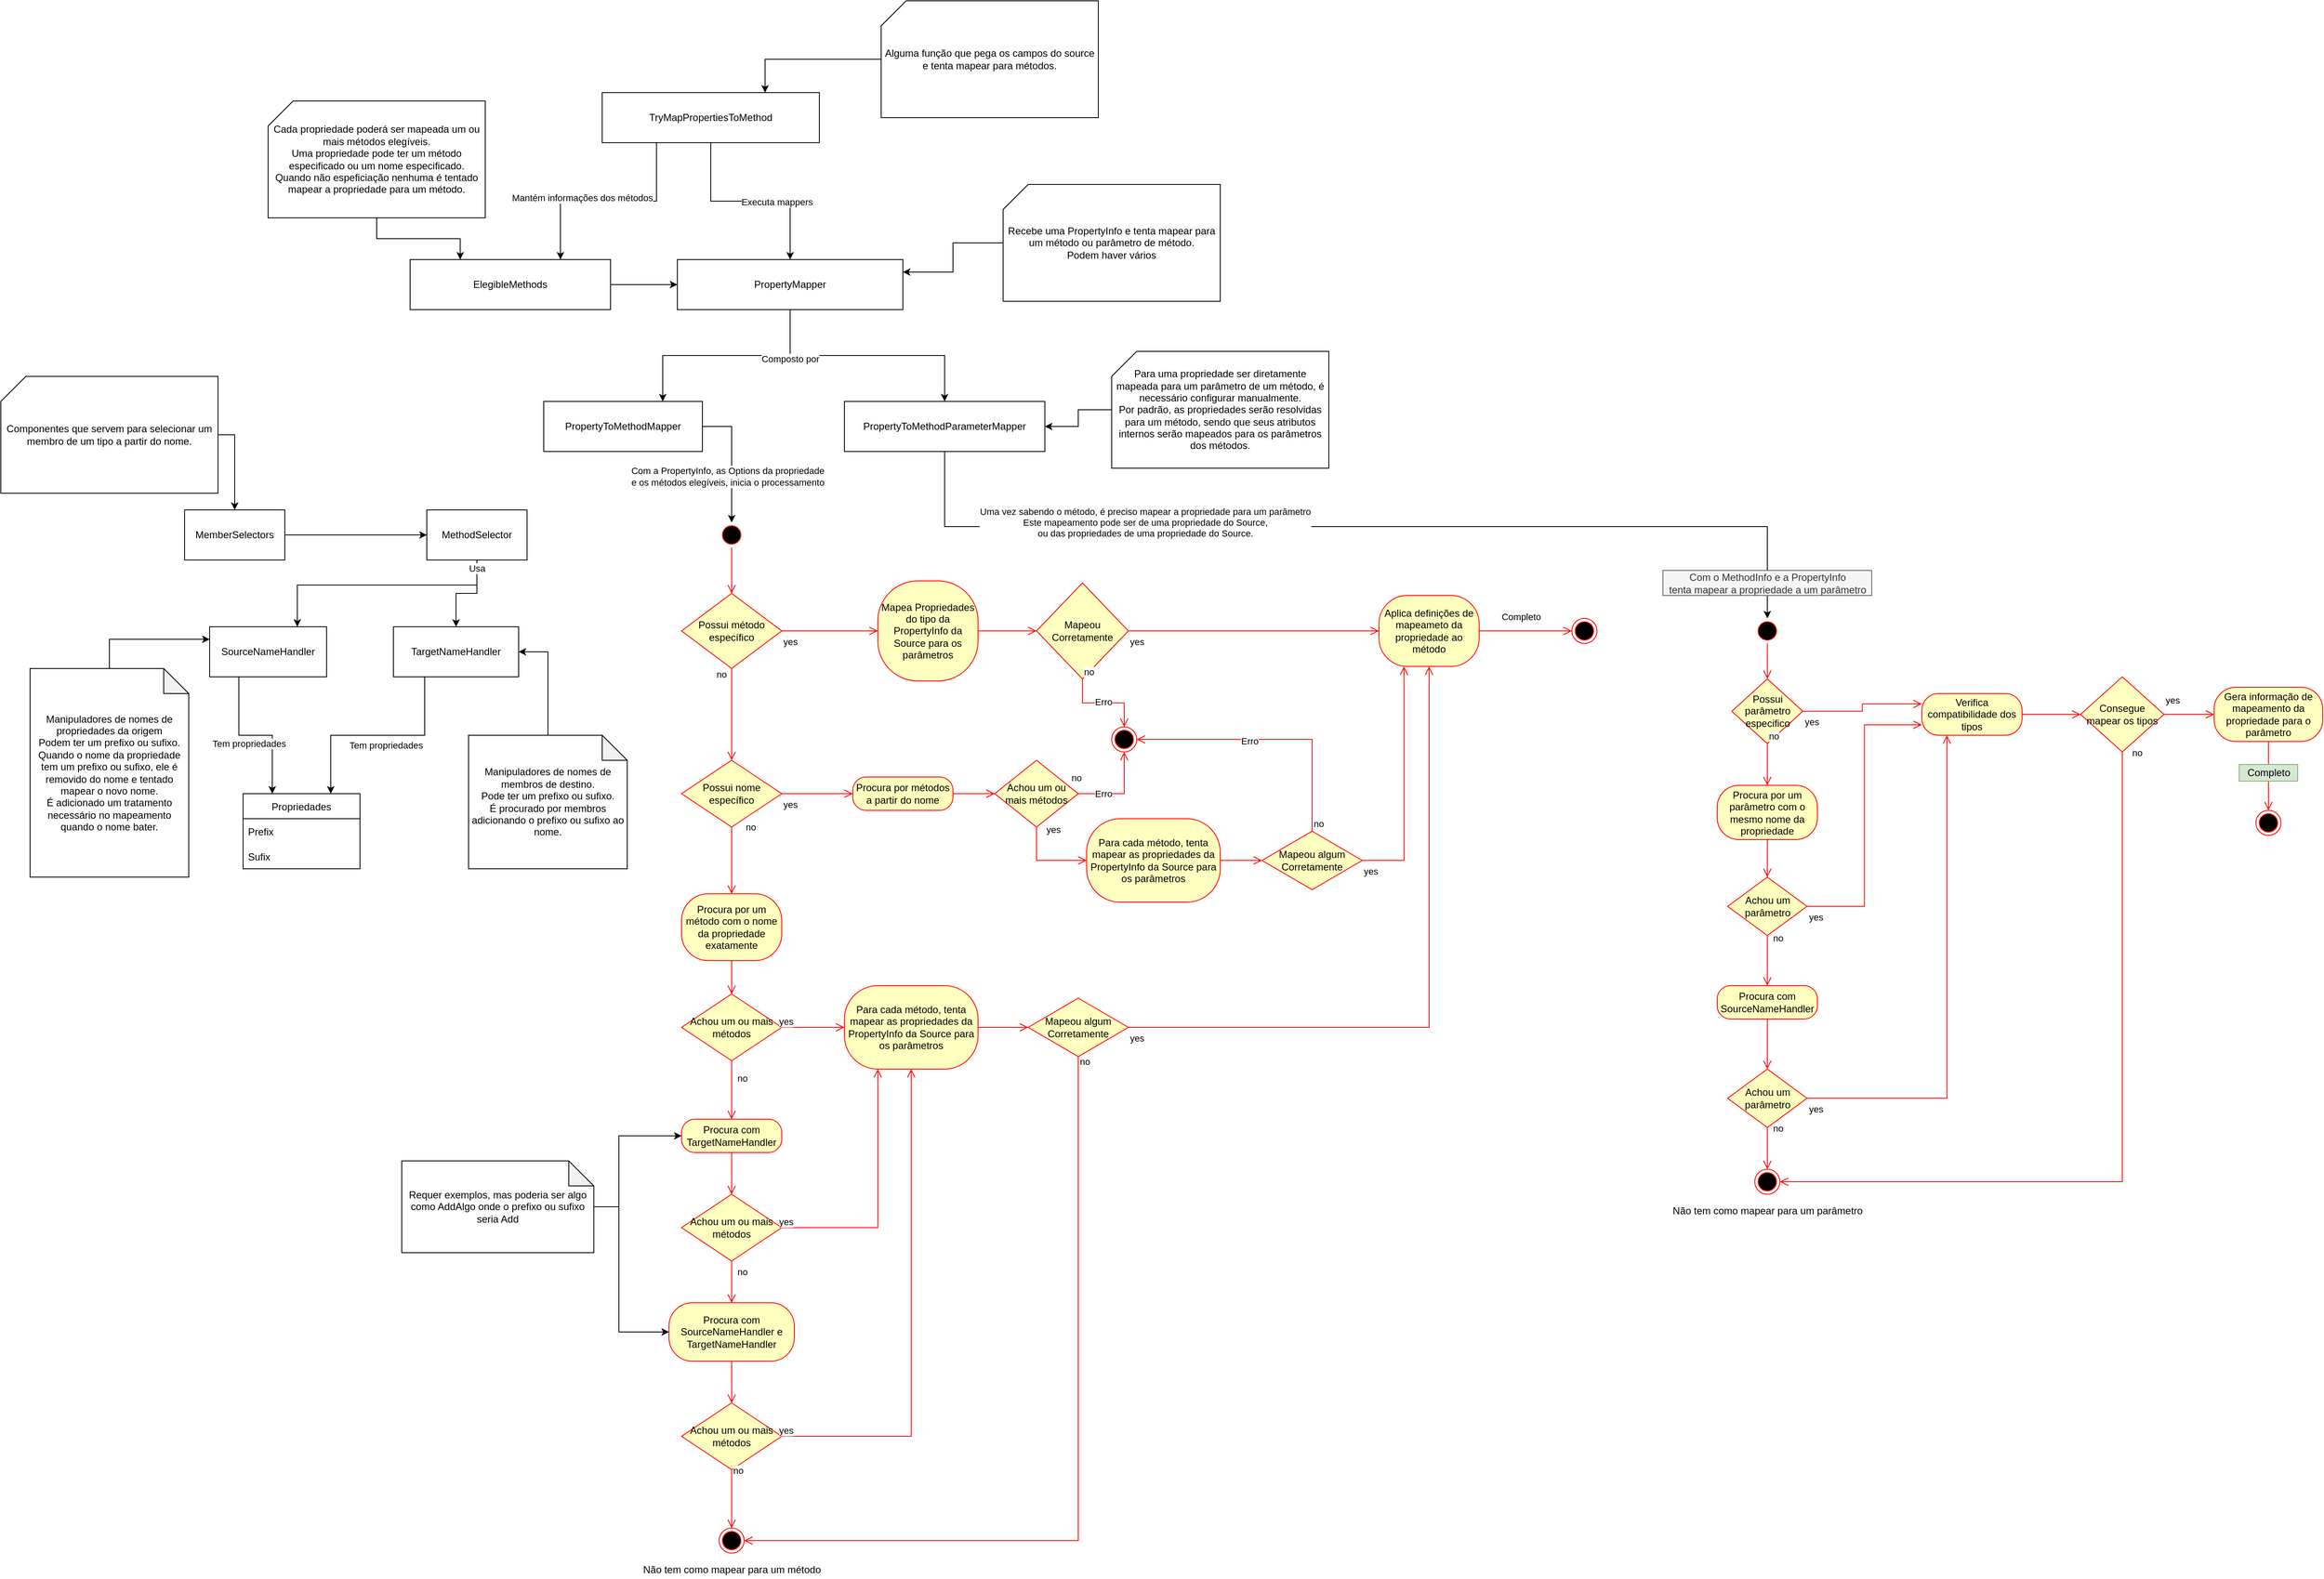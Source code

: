 <mxfile version="19.0.3" type="device"><diagram id="l6W9Isj6y4OddiybZoyM" name="Página-1"><mxGraphModel dx="2249" dy="857" grid="1" gridSize="10" guides="1" tooltips="1" connect="1" arrows="1" fold="1" page="1" pageScale="1" pageWidth="827" pageHeight="1169" math="0" shadow="0"><root><mxCell id="0"/><mxCell id="1" parent="0"/><mxCell id="6C7krkRHPk4Jt2mJJMvx-5" style="edgeStyle=orthogonalEdgeStyle;rounded=0;orthogonalLoop=1;jettySize=auto;html=1;entryX=0.5;entryY=0;entryDx=0;entryDy=0;" parent="1" source="6C7krkRHPk4Jt2mJJMvx-1" target="6C7krkRHPk4Jt2mJJMvx-2" edge="1"><mxGeometry relative="1" as="geometry"/></mxCell><mxCell id="6C7krkRHPk4Jt2mJJMvx-6" value="Executa mappers" style="edgeLabel;html=1;align=center;verticalAlign=middle;resizable=0;points=[];" parent="6C7krkRHPk4Jt2mJJMvx-5" vertex="1" connectable="0"><mxGeometry x="0.268" y="-1" relative="1" as="geometry"><mxPoint as="offset"/></mxGeometry></mxCell><mxCell id="6C7krkRHPk4Jt2mJJMvx-12" style="edgeStyle=orthogonalEdgeStyle;rounded=0;orthogonalLoop=1;jettySize=auto;html=1;entryX=0.75;entryY=0;entryDx=0;entryDy=0;exitX=0.25;exitY=1;exitDx=0;exitDy=0;" parent="1" source="6C7krkRHPk4Jt2mJJMvx-1" target="6C7krkRHPk4Jt2mJJMvx-10" edge="1"><mxGeometry relative="1" as="geometry"/></mxCell><mxCell id="6C7krkRHPk4Jt2mJJMvx-14" value="Mantém informações dos métodos" style="edgeLabel;html=1;align=center;verticalAlign=middle;resizable=0;points=[];" parent="6C7krkRHPk4Jt2mJJMvx-12" vertex="1" connectable="0"><mxGeometry x="0.247" y="-4" relative="1" as="geometry"><mxPoint as="offset"/></mxGeometry></mxCell><mxCell id="6C7krkRHPk4Jt2mJJMvx-1" value="TryMapPropertiesToMethod" style="rounded=0;whiteSpace=wrap;html=1;" parent="1" vertex="1"><mxGeometry x="80" y="140" width="260" height="60" as="geometry"/></mxCell><mxCell id="mXbZfUfUsXpSSA8Y3iVv-2" style="edgeStyle=orthogonalEdgeStyle;rounded=0;orthogonalLoop=1;jettySize=auto;html=1;entryX=0.75;entryY=0;entryDx=0;entryDy=0;" parent="1" source="6C7krkRHPk4Jt2mJJMvx-2" target="6C7krkRHPk4Jt2mJJMvx-16" edge="1"><mxGeometry relative="1" as="geometry"/></mxCell><mxCell id="mXbZfUfUsXpSSA8Y3iVv-3" style="edgeStyle=orthogonalEdgeStyle;rounded=0;orthogonalLoop=1;jettySize=auto;html=1;entryX=0.5;entryY=0;entryDx=0;entryDy=0;" parent="1" source="6C7krkRHPk4Jt2mJJMvx-2" target="mXbZfUfUsXpSSA8Y3iVv-1" edge="1"><mxGeometry relative="1" as="geometry"/></mxCell><mxCell id="mXbZfUfUsXpSSA8Y3iVv-4" value="Composto por" style="edgeLabel;html=1;align=center;verticalAlign=middle;resizable=0;points=[];" parent="mXbZfUfUsXpSSA8Y3iVv-3" vertex="1" connectable="0"><mxGeometry x="-0.444" y="-4" relative="1" as="geometry"><mxPoint x="-27" as="offset"/></mxGeometry></mxCell><mxCell id="6C7krkRHPk4Jt2mJJMvx-2" value="PropertyMapper" style="rounded=0;whiteSpace=wrap;html=1;" parent="1" vertex="1"><mxGeometry x="170" y="340" width="270" height="60" as="geometry"/></mxCell><mxCell id="6C7krkRHPk4Jt2mJJMvx-4" style="edgeStyle=orthogonalEdgeStyle;rounded=0;orthogonalLoop=1;jettySize=auto;html=1;entryX=0.75;entryY=0;entryDx=0;entryDy=0;" parent="1" source="6C7krkRHPk4Jt2mJJMvx-3" target="6C7krkRHPk4Jt2mJJMvx-1" edge="1"><mxGeometry relative="1" as="geometry"/></mxCell><mxCell id="6C7krkRHPk4Jt2mJJMvx-3" value="Alguma função que pega os campos do source e tenta mapear para métodos." style="shape=card;whiteSpace=wrap;html=1;" parent="1" vertex="1"><mxGeometry x="414" y="30" width="260" height="140" as="geometry"/></mxCell><mxCell id="6C7krkRHPk4Jt2mJJMvx-9" style="edgeStyle=orthogonalEdgeStyle;rounded=0;orthogonalLoop=1;jettySize=auto;html=1;entryX=1;entryY=0.25;entryDx=0;entryDy=0;" parent="1" source="6C7krkRHPk4Jt2mJJMvx-8" target="6C7krkRHPk4Jt2mJJMvx-2" edge="1"><mxGeometry relative="1" as="geometry"/></mxCell><mxCell id="6C7krkRHPk4Jt2mJJMvx-8" value="Recebe uma PropertyInfo e tenta mapear para um método ou parâmetro de método.&lt;br&gt;Podem haver vários" style="shape=card;whiteSpace=wrap;html=1;" parent="1" vertex="1"><mxGeometry x="560" y="250" width="260" height="140" as="geometry"/></mxCell><mxCell id="6C7krkRHPk4Jt2mJJMvx-11" style="edgeStyle=orthogonalEdgeStyle;rounded=0;orthogonalLoop=1;jettySize=auto;html=1;entryX=0;entryY=0.5;entryDx=0;entryDy=0;" parent="1" source="6C7krkRHPk4Jt2mJJMvx-10" target="6C7krkRHPk4Jt2mJJMvx-2" edge="1"><mxGeometry relative="1" as="geometry"/></mxCell><mxCell id="6C7krkRHPk4Jt2mJJMvx-10" value="ElegibleMethods" style="rounded=0;whiteSpace=wrap;html=1;" parent="1" vertex="1"><mxGeometry x="-150" y="340" width="240" height="60" as="geometry"/></mxCell><mxCell id="6C7krkRHPk4Jt2mJJMvx-15" style="edgeStyle=orthogonalEdgeStyle;rounded=0;orthogonalLoop=1;jettySize=auto;html=1;entryX=0.25;entryY=0;entryDx=0;entryDy=0;" parent="1" source="6C7krkRHPk4Jt2mJJMvx-13" target="6C7krkRHPk4Jt2mJJMvx-10" edge="1"><mxGeometry relative="1" as="geometry"/></mxCell><mxCell id="6C7krkRHPk4Jt2mJJMvx-13" value="Cada propriedade poderá ser mapeada um ou mais métodos elegíveis.&lt;br&gt;Uma propriedade pode ter um método especificado ou um nome especificado.&lt;br&gt;Quando não espeficiação nenhuma é tentado mapear a propriedade para um método." style="shape=card;whiteSpace=wrap;html=1;" parent="1" vertex="1"><mxGeometry x="-320" y="150" width="260" height="140" as="geometry"/></mxCell><mxCell id="mXbZfUfUsXpSSA8Y3iVv-34" style="edgeStyle=orthogonalEdgeStyle;rounded=0;orthogonalLoop=1;jettySize=auto;html=1;entryX=0.5;entryY=0;entryDx=0;entryDy=0;" parent="1" source="6C7krkRHPk4Jt2mJJMvx-16" target="mXbZfUfUsXpSSA8Y3iVv-32" edge="1"><mxGeometry relative="1" as="geometry"/></mxCell><mxCell id="mXbZfUfUsXpSSA8Y3iVv-37" value="Com a PropertyInfo, as Options da propriedade&lt;br&gt;e os métodos elegíveis, inicia o processamento" style="edgeLabel;html=1;align=center;verticalAlign=middle;resizable=0;points=[];" parent="mXbZfUfUsXpSSA8Y3iVv-34" vertex="1" connectable="0"><mxGeometry x="0.053" y="2" relative="1" as="geometry"><mxPoint x="-7" y="16" as="offset"/></mxGeometry></mxCell><mxCell id="6C7krkRHPk4Jt2mJJMvx-16" value="PropertyToMethodMapper" style="rounded=0;whiteSpace=wrap;html=1;" parent="1" vertex="1"><mxGeometry x="10" y="510" width="190" height="60" as="geometry"/></mxCell><mxCell id="mXbZfUfUsXpSSA8Y3iVv-105" style="edgeStyle=orthogonalEdgeStyle;rounded=0;orthogonalLoop=1;jettySize=auto;html=1;entryX=0.5;entryY=0;entryDx=0;entryDy=0;" parent="1" source="mXbZfUfUsXpSSA8Y3iVv-1" target="mXbZfUfUsXpSSA8Y3iVv-103" edge="1"><mxGeometry relative="1" as="geometry"><Array as="points"><mxPoint x="490" y="660"/><mxPoint x="1475" y="660"/></Array></mxGeometry></mxCell><mxCell id="mXbZfUfUsXpSSA8Y3iVv-106" value="Uma vez sabendo o método, é preciso mapear a propriedade para um parâmetro&lt;br&gt;Este mapeamento pode ser de uma propriedade do Source,&lt;br&gt;ou das propriedades de uma propriedade do Source." style="edgeLabel;html=1;align=center;verticalAlign=middle;resizable=0;points=[];" parent="mXbZfUfUsXpSSA8Y3iVv-105" vertex="1" connectable="0"><mxGeometry x="-0.661" y="4" relative="1" as="geometry"><mxPoint x="129" y="-1" as="offset"/></mxGeometry></mxCell><mxCell id="mXbZfUfUsXpSSA8Y3iVv-1" value="PropertyToMethodParameterMapper" style="rounded=0;whiteSpace=wrap;html=1;" parent="1" vertex="1"><mxGeometry x="370" y="510" width="240" height="60" as="geometry"/></mxCell><mxCell id="mXbZfUfUsXpSSA8Y3iVv-6" style="edgeStyle=orthogonalEdgeStyle;rounded=0;orthogonalLoop=1;jettySize=auto;html=1;entryX=1;entryY=0.5;entryDx=0;entryDy=0;" parent="1" source="mXbZfUfUsXpSSA8Y3iVv-5" target="mXbZfUfUsXpSSA8Y3iVv-1" edge="1"><mxGeometry relative="1" as="geometry"/></mxCell><mxCell id="mXbZfUfUsXpSSA8Y3iVv-5" value="Para uma propriedade ser diretamente mapeada para um parâmetro de um método, é necessário configurar manualmente.&lt;br&gt;Por padrão, as propriedades serão resolvidas para um método, sendo que seus atributos internos serão mapeados para os parâmetros dos métodos." style="shape=card;whiteSpace=wrap;html=1;" parent="1" vertex="1"><mxGeometry x="690" y="450" width="260" height="140" as="geometry"/></mxCell><mxCell id="mXbZfUfUsXpSSA8Y3iVv-12" style="edgeStyle=orthogonalEdgeStyle;rounded=0;orthogonalLoop=1;jettySize=auto;html=1;entryX=0;entryY=0.5;entryDx=0;entryDy=0;" parent="1" source="mXbZfUfUsXpSSA8Y3iVv-8" target="mXbZfUfUsXpSSA8Y3iVv-11" edge="1"><mxGeometry relative="1" as="geometry"/></mxCell><mxCell id="mXbZfUfUsXpSSA8Y3iVv-18" style="edgeStyle=orthogonalEdgeStyle;rounded=0;orthogonalLoop=1;jettySize=auto;html=1;entryX=0.25;entryY=0;entryDx=0;entryDy=0;exitX=0.25;exitY=1;exitDx=0;exitDy=0;" parent="1" source="mXbZfUfUsXpSSA8Y3iVv-22" target="mXbZfUfUsXpSSA8Y3iVv-13" edge="1"><mxGeometry relative="1" as="geometry"/></mxCell><mxCell id="mXbZfUfUsXpSSA8Y3iVv-19" value="Tem propriedades" style="edgeLabel;html=1;align=center;verticalAlign=middle;resizable=0;points=[];" parent="mXbZfUfUsXpSSA8Y3iVv-18" vertex="1" connectable="0"><mxGeometry x="-0.187" y="1" relative="1" as="geometry"><mxPoint x="9" y="11" as="offset"/></mxGeometry></mxCell><mxCell id="mXbZfUfUsXpSSA8Y3iVv-8" value="MemberSelectors" style="rounded=0;whiteSpace=wrap;html=1;" parent="1" vertex="1"><mxGeometry x="-420" y="640" width="120" height="60" as="geometry"/></mxCell><mxCell id="mXbZfUfUsXpSSA8Y3iVv-10" style="edgeStyle=orthogonalEdgeStyle;rounded=0;orthogonalLoop=1;jettySize=auto;html=1;entryX=0.5;entryY=0;entryDx=0;entryDy=0;exitX=1;exitY=0.5;exitDx=0;exitDy=0;exitPerimeter=0;" parent="1" source="mXbZfUfUsXpSSA8Y3iVv-9" target="mXbZfUfUsXpSSA8Y3iVv-8" edge="1"><mxGeometry relative="1" as="geometry"/></mxCell><mxCell id="mXbZfUfUsXpSSA8Y3iVv-9" value="Componentes que servem para selecionar um membro de um tipo a partir do nome." style="shape=card;whiteSpace=wrap;html=1;" parent="1" vertex="1"><mxGeometry x="-640" y="480" width="260" height="140" as="geometry"/></mxCell><mxCell id="mXbZfUfUsXpSSA8Y3iVv-30" style="edgeStyle=orthogonalEdgeStyle;rounded=0;orthogonalLoop=1;jettySize=auto;html=1;entryX=0.75;entryY=0;entryDx=0;entryDy=0;" parent="1" source="mXbZfUfUsXpSSA8Y3iVv-11" target="mXbZfUfUsXpSSA8Y3iVv-22" edge="1"><mxGeometry relative="1" as="geometry"><Array as="points"><mxPoint x="-70" y="730"/><mxPoint x="-285" y="730"/></Array></mxGeometry></mxCell><mxCell id="mXbZfUfUsXpSSA8Y3iVv-31" value="Usa" style="edgeStyle=orthogonalEdgeStyle;rounded=0;orthogonalLoop=1;jettySize=auto;html=1;entryX=0.5;entryY=0;entryDx=0;entryDy=0;exitX=0.5;exitY=1;exitDx=0;exitDy=0;" parent="1" source="mXbZfUfUsXpSSA8Y3iVv-11" target="mXbZfUfUsXpSSA8Y3iVv-23" edge="1"><mxGeometry x="-0.809" relative="1" as="geometry"><mxPoint x="-70" y="710" as="sourcePoint"/><mxPoint as="offset"/></mxGeometry></mxCell><mxCell id="mXbZfUfUsXpSSA8Y3iVv-11" value="MethodSelector" style="rounded=0;whiteSpace=wrap;html=1;" parent="1" vertex="1"><mxGeometry x="-130" y="640" width="120" height="60" as="geometry"/></mxCell><mxCell id="mXbZfUfUsXpSSA8Y3iVv-13" value="Propriedades" style="swimlane;fontStyle=0;childLayout=stackLayout;horizontal=1;startSize=30;horizontalStack=0;resizeParent=1;resizeParentMax=0;resizeLast=0;collapsible=1;marginBottom=0;" parent="1" vertex="1"><mxGeometry x="-350" y="980" width="140" height="90" as="geometry"/></mxCell><mxCell id="mXbZfUfUsXpSSA8Y3iVv-14" value="Prefix" style="text;strokeColor=none;fillColor=none;align=left;verticalAlign=middle;spacingLeft=4;spacingRight=4;overflow=hidden;points=[[0,0.5],[1,0.5]];portConstraint=eastwest;rotatable=0;" parent="mXbZfUfUsXpSSA8Y3iVv-13" vertex="1"><mxGeometry y="30" width="140" height="30" as="geometry"/></mxCell><mxCell id="mXbZfUfUsXpSSA8Y3iVv-15" value="Sufix" style="text;strokeColor=none;fillColor=none;align=left;verticalAlign=middle;spacingLeft=4;spacingRight=4;overflow=hidden;points=[[0,0.5],[1,0.5]];portConstraint=eastwest;rotatable=0;" parent="mXbZfUfUsXpSSA8Y3iVv-13" vertex="1"><mxGeometry y="60" width="140" height="30" as="geometry"/></mxCell><mxCell id="mXbZfUfUsXpSSA8Y3iVv-22" value="SourceNameHandler" style="rounded=0;whiteSpace=wrap;html=1;" parent="1" vertex="1"><mxGeometry x="-390" y="780" width="140" height="60" as="geometry"/></mxCell><mxCell id="mXbZfUfUsXpSSA8Y3iVv-23" value="TargetNameHandler" style="rounded=0;whiteSpace=wrap;html=1;" parent="1" vertex="1"><mxGeometry x="-170" y="780" width="150" height="60" as="geometry"/></mxCell><mxCell id="mXbZfUfUsXpSSA8Y3iVv-24" style="edgeStyle=orthogonalEdgeStyle;rounded=0;orthogonalLoop=1;jettySize=auto;html=1;entryX=0.75;entryY=0;entryDx=0;entryDy=0;exitX=0.25;exitY=1;exitDx=0;exitDy=0;" parent="1" source="mXbZfUfUsXpSSA8Y3iVv-23" target="mXbZfUfUsXpSSA8Y3iVv-13" edge="1"><mxGeometry relative="1" as="geometry"><mxPoint x="-345" y="850" as="sourcePoint"/><mxPoint x="-270" y="990" as="targetPoint"/></mxGeometry></mxCell><mxCell id="mXbZfUfUsXpSSA8Y3iVv-25" value="Tem propriedades" style="edgeLabel;html=1;align=center;verticalAlign=middle;resizable=0;points=[];" parent="mXbZfUfUsXpSSA8Y3iVv-24" vertex="1" connectable="0"><mxGeometry x="-0.187" y="1" relative="1" as="geometry"><mxPoint x="-14" y="11" as="offset"/></mxGeometry></mxCell><mxCell id="mXbZfUfUsXpSSA8Y3iVv-27" style="edgeStyle=orthogonalEdgeStyle;rounded=0;orthogonalLoop=1;jettySize=auto;html=1;entryX=0;entryY=0.25;entryDx=0;entryDy=0;exitX=0.5;exitY=0;exitDx=0;exitDy=0;exitPerimeter=0;" parent="1" source="mXbZfUfUsXpSSA8Y3iVv-26" target="mXbZfUfUsXpSSA8Y3iVv-22" edge="1"><mxGeometry relative="1" as="geometry"/></mxCell><mxCell id="mXbZfUfUsXpSSA8Y3iVv-26" value="Manipuladores de nomes de propriedades da origem&lt;br&gt;Podem ter um prefixo ou sufixo.&lt;br&gt;Quando o nome da propriedade tem um prefixo ou sufixo, ele é removido do nome e tentado mapear o novo nome.&lt;br&gt;É adicionado um tratamento necessário no mapeamento quando o nome bater." style="shape=note;whiteSpace=wrap;html=1;backgroundOutline=1;darkOpacity=0.05;" parent="1" vertex="1"><mxGeometry x="-605" y="830" width="190" height="250" as="geometry"/></mxCell><mxCell id="mXbZfUfUsXpSSA8Y3iVv-29" style="edgeStyle=orthogonalEdgeStyle;rounded=0;orthogonalLoop=1;jettySize=auto;html=1;entryX=1;entryY=0.5;entryDx=0;entryDy=0;" parent="1" source="mXbZfUfUsXpSSA8Y3iVv-28" target="mXbZfUfUsXpSSA8Y3iVv-23" edge="1"><mxGeometry relative="1" as="geometry"/></mxCell><mxCell id="mXbZfUfUsXpSSA8Y3iVv-28" value="Manipuladores de nomes de membros de destino.&lt;br&gt;Pode ter um prefixo ou sufixo.&lt;br&gt;É procurado por membros adicionando o prefixo ou sufixo ao nome." style="shape=note;whiteSpace=wrap;html=1;backgroundOutline=1;darkOpacity=0.05;" parent="1" vertex="1"><mxGeometry x="-80" y="910" width="190" height="160" as="geometry"/></mxCell><mxCell id="mXbZfUfUsXpSSA8Y3iVv-32" value="" style="ellipse;html=1;shape=startState;fillColor=#000000;strokeColor=#ff0000;" parent="1" vertex="1"><mxGeometry x="220" y="655" width="30" height="30" as="geometry"/></mxCell><mxCell id="mXbZfUfUsXpSSA8Y3iVv-33" value="" style="edgeStyle=orthogonalEdgeStyle;html=1;verticalAlign=bottom;endArrow=open;endSize=8;strokeColor=#ff0000;rounded=0;entryX=0.5;entryY=0;entryDx=0;entryDy=0;" parent="1" source="mXbZfUfUsXpSSA8Y3iVv-32" target="mXbZfUfUsXpSSA8Y3iVv-38" edge="1"><mxGeometry relative="1" as="geometry"><mxPoint x="255" y="730" as="targetPoint"/></mxGeometry></mxCell><mxCell id="mXbZfUfUsXpSSA8Y3iVv-35" value="Procura por um método com o nome da propriedade exatamente" style="rounded=1;whiteSpace=wrap;html=1;arcSize=40;fontColor=#000000;fillColor=#ffffc0;strokeColor=#ff0000;" parent="1" vertex="1"><mxGeometry x="175" y="1100" width="120" height="80" as="geometry"/></mxCell><mxCell id="mXbZfUfUsXpSSA8Y3iVv-38" value="Possui método específico" style="rhombus;whiteSpace=wrap;html=1;fillColor=#ffffc0;strokeColor=#ff0000;" parent="1" vertex="1"><mxGeometry x="175" y="740" width="120" height="90" as="geometry"/></mxCell><mxCell id="mXbZfUfUsXpSSA8Y3iVv-39" value="no" style="edgeStyle=orthogonalEdgeStyle;html=1;align=left;verticalAlign=bottom;endArrow=open;endSize=8;strokeColor=#ff0000;rounded=0;entryX=0.5;entryY=0;entryDx=0;entryDy=0;" parent="1" source="mXbZfUfUsXpSSA8Y3iVv-38" target="mXbZfUfUsXpSSA8Y3iVv-41" edge="1"><mxGeometry x="-0.714" y="-20" relative="1" as="geometry"><mxPoint x="280" y="910" as="targetPoint"/><mxPoint as="offset"/></mxGeometry></mxCell><mxCell id="mXbZfUfUsXpSSA8Y3iVv-40" value="yes" style="edgeStyle=orthogonalEdgeStyle;html=1;align=left;verticalAlign=top;endArrow=open;endSize=8;strokeColor=#ff0000;rounded=0;" parent="1" source="mXbZfUfUsXpSSA8Y3iVv-38" target="mXbZfUfUsXpSSA8Y3iVv-54" edge="1"><mxGeometry x="-1" relative="1" as="geometry"><mxPoint x="560" y="800" as="targetPoint"/></mxGeometry></mxCell><mxCell id="mXbZfUfUsXpSSA8Y3iVv-41" value="Possui nome específico" style="rhombus;whiteSpace=wrap;html=1;fillColor=#ffffc0;strokeColor=#ff0000;" parent="1" vertex="1"><mxGeometry x="175" y="940" width="120" height="80" as="geometry"/></mxCell><mxCell id="mXbZfUfUsXpSSA8Y3iVv-42" value="no" style="edgeStyle=orthogonalEdgeStyle;html=1;align=left;verticalAlign=bottom;endArrow=open;endSize=8;strokeColor=#ff0000;rounded=0;entryX=0.5;entryY=0;entryDx=0;entryDy=0;" parent="1" source="mXbZfUfUsXpSSA8Y3iVv-41" target="mXbZfUfUsXpSSA8Y3iVv-35" edge="1"><mxGeometry x="-0.778" y="15" relative="1" as="geometry"><mxPoint x="230" y="1080" as="targetPoint"/><mxPoint as="offset"/></mxGeometry></mxCell><mxCell id="mXbZfUfUsXpSSA8Y3iVv-43" value="yes" style="edgeStyle=orthogonalEdgeStyle;html=1;align=left;verticalAlign=top;endArrow=open;endSize=8;strokeColor=#ff0000;rounded=0;entryX=0;entryY=0.5;entryDx=0;entryDy=0;" parent="1" source="mXbZfUfUsXpSSA8Y3iVv-41" target="mXbZfUfUsXpSSA8Y3iVv-70" edge="1"><mxGeometry x="-1" relative="1" as="geometry"><mxPoint x="370" y="980" as="targetPoint"/></mxGeometry></mxCell><mxCell id="mXbZfUfUsXpSSA8Y3iVv-44" value="Achou um ou mais métodos" style="rhombus;whiteSpace=wrap;html=1;fillColor=#ffffc0;strokeColor=#ff0000;" parent="1" vertex="1"><mxGeometry x="175" y="1220" width="120" height="80" as="geometry"/></mxCell><mxCell id="mXbZfUfUsXpSSA8Y3iVv-45" value="no" style="edgeStyle=orthogonalEdgeStyle;html=1;align=left;verticalAlign=bottom;endArrow=open;endSize=8;strokeColor=#ff0000;rounded=0;entryX=0.5;entryY=0;entryDx=0;entryDy=0;" parent="1" source="mXbZfUfUsXpSSA8Y3iVv-44" target="mXbZfUfUsXpSSA8Y3iVv-48" edge="1"><mxGeometry x="-0.143" y="5" relative="1" as="geometry"><mxPoint x="235" y="1360" as="targetPoint"/><mxPoint as="offset"/></mxGeometry></mxCell><mxCell id="mXbZfUfUsXpSSA8Y3iVv-46" value="yes" style="edgeStyle=orthogonalEdgeStyle;html=1;align=left;verticalAlign=top;endArrow=open;endSize=8;strokeColor=#ff0000;rounded=0;entryX=0;entryY=0.5;entryDx=0;entryDy=0;" parent="1" source="mXbZfUfUsXpSSA8Y3iVv-44" target="mXbZfUfUsXpSSA8Y3iVv-97" edge="1"><mxGeometry x="-1" y="21" relative="1" as="geometry"><mxPoint x="340" y="1260" as="targetPoint"/><mxPoint x="-5" y="1" as="offset"/></mxGeometry></mxCell><mxCell id="mXbZfUfUsXpSSA8Y3iVv-47" value="" style="edgeStyle=orthogonalEdgeStyle;html=1;align=left;verticalAlign=bottom;endArrow=open;endSize=8;strokeColor=#ff0000;rounded=0;entryX=0.5;entryY=0;entryDx=0;entryDy=0;exitX=0.5;exitY=1;exitDx=0;exitDy=0;" parent="1" source="mXbZfUfUsXpSSA8Y3iVv-35" target="mXbZfUfUsXpSSA8Y3iVv-44" edge="1"><mxGeometry x="-0.778" y="15" relative="1" as="geometry"><mxPoint x="245" y="1110" as="targetPoint"/><mxPoint x="350" y="1060" as="sourcePoint"/><mxPoint as="offset"/><Array as="points"/></mxGeometry></mxCell><mxCell id="mXbZfUfUsXpSSA8Y3iVv-48" value="Procura com TargetNameHandler" style="rounded=1;whiteSpace=wrap;html=1;arcSize=40;fontColor=#000000;fillColor=#ffffc0;strokeColor=#ff0000;" parent="1" vertex="1"><mxGeometry x="175" y="1370" width="120" height="40" as="geometry"/></mxCell><mxCell id="mXbZfUfUsXpSSA8Y3iVv-49" value="" style="edgeStyle=orthogonalEdgeStyle;html=1;verticalAlign=bottom;endArrow=open;endSize=8;strokeColor=#ff0000;rounded=0;entryX=0.5;entryY=0;entryDx=0;entryDy=0;" parent="1" source="mXbZfUfUsXpSSA8Y3iVv-48" target="mXbZfUfUsXpSSA8Y3iVv-51" edge="1"><mxGeometry relative="1" as="geometry"><mxPoint x="235" y="1470" as="targetPoint"/></mxGeometry></mxCell><mxCell id="mXbZfUfUsXpSSA8Y3iVv-51" value="Achou um ou mais métodos" style="rhombus;whiteSpace=wrap;html=1;fillColor=#ffffc0;strokeColor=#ff0000;" parent="1" vertex="1"><mxGeometry x="175" y="1460" width="120" height="80" as="geometry"/></mxCell><mxCell id="mXbZfUfUsXpSSA8Y3iVv-53" value="yes" style="edgeStyle=orthogonalEdgeStyle;html=1;align=left;verticalAlign=top;endArrow=open;endSize=8;strokeColor=#ff0000;rounded=0;exitX=1;exitY=0.5;exitDx=0;exitDy=0;entryX=0.25;entryY=1;entryDx=0;entryDy=0;" parent="1" source="mXbZfUfUsXpSSA8Y3iVv-51" target="mXbZfUfUsXpSSA8Y3iVv-97" edge="1"><mxGeometry x="-1" y="21" relative="1" as="geometry"><mxPoint x="550" y="1400" as="targetPoint"/><mxPoint x="325" y="1490" as="sourcePoint"/><mxPoint x="-5" y="1" as="offset"/></mxGeometry></mxCell><mxCell id="mXbZfUfUsXpSSA8Y3iVv-54" value="Mapea Propriedades do tipo da PropertyInfo da Source para os parâmetros" style="rounded=1;whiteSpace=wrap;html=1;arcSize=40;fontColor=#000000;fillColor=#ffffc0;strokeColor=#ff0000;" parent="1" vertex="1"><mxGeometry x="410" y="725" width="120" height="120" as="geometry"/></mxCell><mxCell id="mXbZfUfUsXpSSA8Y3iVv-55" value="Mapeou&lt;br&gt;Corretamente" style="rhombus;whiteSpace=wrap;html=1;fillColor=#ffffc0;strokeColor=#ff0000;" parent="1" vertex="1"><mxGeometry x="600" y="727.5" width="110" height="115" as="geometry"/></mxCell><mxCell id="mXbZfUfUsXpSSA8Y3iVv-56" value="no" style="edgeStyle=orthogonalEdgeStyle;html=1;align=left;verticalAlign=bottom;endArrow=open;endSize=8;strokeColor=#ff0000;rounded=0;" parent="1" source="mXbZfUfUsXpSSA8Y3iVv-55" target="mXbZfUfUsXpSSA8Y3iVv-62" edge="1"><mxGeometry x="-1" relative="1" as="geometry"><mxPoint x="600" y="900" as="targetPoint"/></mxGeometry></mxCell><mxCell id="mXbZfUfUsXpSSA8Y3iVv-63" value="Erro" style="edgeLabel;html=1;align=center;verticalAlign=middle;resizable=0;points=[];" parent="mXbZfUfUsXpSSA8Y3iVv-56" vertex="1" connectable="0"><mxGeometry x="0.257" y="2" relative="1" as="geometry"><mxPoint x="-14" as="offset"/></mxGeometry></mxCell><mxCell id="mXbZfUfUsXpSSA8Y3iVv-57" value="yes" style="edgeStyle=orthogonalEdgeStyle;html=1;align=left;verticalAlign=top;endArrow=open;endSize=8;strokeColor=#ff0000;rounded=0;entryX=0;entryY=0.5;entryDx=0;entryDy=0;" parent="1" source="mXbZfUfUsXpSSA8Y3iVv-55" target="mXbZfUfUsXpSSA8Y3iVv-65" edge="1"><mxGeometry x="-1" relative="1" as="geometry"><mxPoint x="770" y="785" as="targetPoint"/></mxGeometry></mxCell><mxCell id="mXbZfUfUsXpSSA8Y3iVv-61" value="" style="edgeStyle=orthogonalEdgeStyle;html=1;verticalAlign=bottom;endArrow=open;endSize=8;strokeColor=#ff0000;rounded=0;exitX=1;exitY=0.5;exitDx=0;exitDy=0;entryX=0;entryY=0.5;entryDx=0;entryDy=0;" parent="1" source="mXbZfUfUsXpSSA8Y3iVv-54" target="mXbZfUfUsXpSSA8Y3iVv-55" edge="1"><mxGeometry relative="1" as="geometry"><mxPoint x="360" y="920" as="targetPoint"/><mxPoint x="360" y="860" as="sourcePoint"/></mxGeometry></mxCell><mxCell id="mXbZfUfUsXpSSA8Y3iVv-62" value="Err" style="ellipse;html=1;shape=endState;fillColor=#000000;strokeColor=#ff0000;" parent="1" vertex="1"><mxGeometry x="690" y="900" width="30" height="30" as="geometry"/></mxCell><mxCell id="mXbZfUfUsXpSSA8Y3iVv-64" value="" style="ellipse;html=1;shape=endState;fillColor=#000000;strokeColor=#ff0000;" parent="1" vertex="1"><mxGeometry x="1241" y="770" width="30" height="30" as="geometry"/></mxCell><mxCell id="mXbZfUfUsXpSSA8Y3iVv-65" value="Aplica definições de mapeameto da propriedade ao método" style="rounded=1;whiteSpace=wrap;html=1;arcSize=40;fontColor=#000000;fillColor=#ffffc0;strokeColor=#ff0000;" parent="1" vertex="1"><mxGeometry x="1010" y="742.5" width="120" height="85" as="geometry"/></mxCell><mxCell id="mXbZfUfUsXpSSA8Y3iVv-66" value="" style="edgeStyle=orthogonalEdgeStyle;html=1;verticalAlign=bottom;endArrow=open;endSize=8;strokeColor=#ff0000;rounded=0;entryX=0;entryY=0.5;entryDx=0;entryDy=0;" parent="1" source="mXbZfUfUsXpSSA8Y3iVv-65" target="mXbZfUfUsXpSSA8Y3iVv-64" edge="1"><mxGeometry relative="1" as="geometry"><mxPoint x="920" y="890" as="targetPoint"/></mxGeometry></mxCell><mxCell id="mXbZfUfUsXpSSA8Y3iVv-69" value="Completo" style="edgeLabel;html=1;align=center;verticalAlign=middle;resizable=0;points=[];" parent="mXbZfUfUsXpSSA8Y3iVv-66" vertex="1" connectable="0"><mxGeometry x="-0.289" relative="1" as="geometry"><mxPoint x="10" y="-17" as="offset"/></mxGeometry></mxCell><mxCell id="mXbZfUfUsXpSSA8Y3iVv-68" style="edgeStyle=orthogonalEdgeStyle;rounded=0;orthogonalLoop=1;jettySize=auto;html=1;exitX=0.5;exitY=1;exitDx=0;exitDy=0;" parent="1" source="mXbZfUfUsXpSSA8Y3iVv-64" target="mXbZfUfUsXpSSA8Y3iVv-64" edge="1"><mxGeometry relative="1" as="geometry"/></mxCell><mxCell id="mXbZfUfUsXpSSA8Y3iVv-70" value="Procura por métodos a partir do nome" style="rounded=1;whiteSpace=wrap;html=1;arcSize=40;fontColor=#000000;fillColor=#ffffc0;strokeColor=#ff0000;" parent="1" vertex="1"><mxGeometry x="380" y="960" width="120" height="40" as="geometry"/></mxCell><mxCell id="mXbZfUfUsXpSSA8Y3iVv-71" value="" style="edgeStyle=orthogonalEdgeStyle;html=1;verticalAlign=bottom;endArrow=open;endSize=8;strokeColor=#ff0000;rounded=0;" parent="1" source="mXbZfUfUsXpSSA8Y3iVv-70" target="mXbZfUfUsXpSSA8Y3iVv-72" edge="1"><mxGeometry relative="1" as="geometry"><mxPoint x="560" y="980" as="targetPoint"/></mxGeometry></mxCell><mxCell id="mXbZfUfUsXpSSA8Y3iVv-72" value="Achou um ou mais métodos" style="rhombus;whiteSpace=wrap;html=1;fillColor=#ffffc0;strokeColor=#ff0000;" parent="1" vertex="1"><mxGeometry x="550" y="940" width="100" height="80" as="geometry"/></mxCell><mxCell id="mXbZfUfUsXpSSA8Y3iVv-78" value="yes" style="edgeStyle=orthogonalEdgeStyle;html=1;align=left;verticalAlign=top;endArrow=open;endSize=8;strokeColor=#ff0000;rounded=0;exitX=0.5;exitY=1;exitDx=0;exitDy=0;entryX=0;entryY=0.5;entryDx=0;entryDy=0;" parent="1" source="mXbZfUfUsXpSSA8Y3iVv-72" target="mXbZfUfUsXpSSA8Y3iVv-84" edge="1"><mxGeometry x="-1" y="14" relative="1" as="geometry"><mxPoint x="570" y="1070" as="targetPoint"/><mxPoint x="710" y="975" as="sourcePoint"/><mxPoint x="-4" y="-10" as="offset"/></mxGeometry></mxCell><mxCell id="mXbZfUfUsXpSSA8Y3iVv-79" value="no" style="edgeStyle=orthogonalEdgeStyle;html=1;align=left;verticalAlign=bottom;endArrow=open;endSize=8;strokeColor=#ff0000;rounded=0;entryX=0.5;entryY=1;entryDx=0;entryDy=0;exitX=1;exitY=0.5;exitDx=0;exitDy=0;" parent="1" source="mXbZfUfUsXpSSA8Y3iVv-72" target="mXbZfUfUsXpSSA8Y3iVv-62" edge="1"><mxGeometry x="-1" y="14" relative="1" as="geometry"><mxPoint x="670" y="1130" as="targetPoint"/><mxPoint x="670" y="1050" as="sourcePoint"/><mxPoint x="-10" y="4" as="offset"/></mxGeometry></mxCell><mxCell id="mXbZfUfUsXpSSA8Y3iVv-80" value="Erro" style="edgeLabel;html=1;align=center;verticalAlign=middle;resizable=0;points=[];" parent="mXbZfUfUsXpSSA8Y3iVv-79" vertex="1" connectable="0"><mxGeometry x="-0.2" y="1" relative="1" as="geometry"><mxPoint x="-12" y="1" as="offset"/></mxGeometry></mxCell><mxCell id="mXbZfUfUsXpSSA8Y3iVv-81" value="no" style="edgeStyle=orthogonalEdgeStyle;html=1;align=left;verticalAlign=bottom;endArrow=open;endSize=8;strokeColor=#ff0000;rounded=0;exitX=0.5;exitY=1;exitDx=0;exitDy=0;entryX=0.5;entryY=0;entryDx=0;entryDy=0;" parent="1" source="mXbZfUfUsXpSSA8Y3iVv-51" target="mXbZfUfUsXpSSA8Y3iVv-82" edge="1"><mxGeometry x="-0.143" y="5" relative="1" as="geometry"><mxPoint x="235" y="1580" as="targetPoint"/><mxPoint x="400" y="1430" as="sourcePoint"/><mxPoint as="offset"/></mxGeometry></mxCell><mxCell id="mXbZfUfUsXpSSA8Y3iVv-82" value="Procura com SourceNameHandler e TargetNameHandler" style="rounded=1;whiteSpace=wrap;html=1;arcSize=40;fontColor=#000000;fillColor=#ffffc0;strokeColor=#ff0000;" parent="1" vertex="1"><mxGeometry x="160" y="1590" width="150" height="70" as="geometry"/></mxCell><mxCell id="mXbZfUfUsXpSSA8Y3iVv-83" value="" style="edgeStyle=orthogonalEdgeStyle;html=1;verticalAlign=bottom;endArrow=open;endSize=8;strokeColor=#ff0000;rounded=0;entryX=0.5;entryY=0;entryDx=0;entryDy=0;" parent="1" source="mXbZfUfUsXpSSA8Y3iVv-82" target="mXbZfUfUsXpSSA8Y3iVv-91" edge="1"><mxGeometry relative="1" as="geometry"><mxPoint x="235" y="1710" as="targetPoint"/></mxGeometry></mxCell><mxCell id="mXbZfUfUsXpSSA8Y3iVv-84" value="Para cada método, tenta mapear as propriedades da PropertyInfo da Source para os parâmetros" style="rounded=1;whiteSpace=wrap;html=1;arcSize=40;fontColor=#000000;fillColor=#ffffc0;strokeColor=#ff0000;" parent="1" vertex="1"><mxGeometry x="660" y="1010" width="160" height="100" as="geometry"/></mxCell><mxCell id="mXbZfUfUsXpSSA8Y3iVv-85" value="" style="edgeStyle=orthogonalEdgeStyle;html=1;verticalAlign=bottom;endArrow=open;endSize=8;strokeColor=#ff0000;rounded=0;entryX=0;entryY=0.5;entryDx=0;entryDy=0;" parent="1" source="mXbZfUfUsXpSSA8Y3iVv-84" target="mXbZfUfUsXpSSA8Y3iVv-86" edge="1"><mxGeometry relative="1" as="geometry"><mxPoint x="870" y="1060" as="targetPoint"/></mxGeometry></mxCell><mxCell id="mXbZfUfUsXpSSA8Y3iVv-86" value="Mapeou algum Corretamente" style="rhombus;whiteSpace=wrap;html=1;fillColor=#ffffc0;strokeColor=#ff0000;" parent="1" vertex="1"><mxGeometry x="870" y="1025" width="120" height="70" as="geometry"/></mxCell><mxCell id="mXbZfUfUsXpSSA8Y3iVv-87" value="no" style="edgeStyle=orthogonalEdgeStyle;html=1;align=left;verticalAlign=bottom;endArrow=open;endSize=8;strokeColor=#ff0000;rounded=0;entryX=1;entryY=0.5;entryDx=0;entryDy=0;exitX=0.5;exitY=0;exitDx=0;exitDy=0;" parent="1" source="mXbZfUfUsXpSSA8Y3iVv-86" target="mXbZfUfUsXpSSA8Y3iVv-62" edge="1"><mxGeometry x="-1" relative="1" as="geometry"><mxPoint x="1060" y="1060" as="targetPoint"/></mxGeometry></mxCell><mxCell id="mXbZfUfUsXpSSA8Y3iVv-89" value="Erro" style="edgeLabel;html=1;align=center;verticalAlign=middle;resizable=0;points=[];" parent="mXbZfUfUsXpSSA8Y3iVv-87" vertex="1" connectable="0"><mxGeometry x="0.158" y="2" relative="1" as="geometry"><mxPoint as="offset"/></mxGeometry></mxCell><mxCell id="mXbZfUfUsXpSSA8Y3iVv-88" value="yes" style="edgeStyle=orthogonalEdgeStyle;html=1;align=left;verticalAlign=top;endArrow=open;endSize=8;strokeColor=#ff0000;rounded=0;exitX=1;exitY=0.5;exitDx=0;exitDy=0;entryX=0.25;entryY=1;entryDx=0;entryDy=0;" parent="1" source="mXbZfUfUsXpSSA8Y3iVv-86" target="mXbZfUfUsXpSSA8Y3iVv-65" edge="1"><mxGeometry x="-1" relative="1" as="geometry"><mxPoint x="920" y="1140" as="targetPoint"/><mxPoint as="offset"/></mxGeometry></mxCell><mxCell id="mXbZfUfUsXpSSA8Y3iVv-91" value="Achou um ou mais métodos" style="rhombus;whiteSpace=wrap;html=1;fillColor=#ffffc0;strokeColor=#ff0000;" parent="1" vertex="1"><mxGeometry x="175" y="1710" width="120" height="80" as="geometry"/></mxCell><mxCell id="mXbZfUfUsXpSSA8Y3iVv-92" value="yes" style="edgeStyle=orthogonalEdgeStyle;html=1;align=left;verticalAlign=top;endArrow=open;endSize=8;strokeColor=#ff0000;rounded=0;exitX=1;exitY=0.5;exitDx=0;exitDy=0;entryX=0.5;entryY=1;entryDx=0;entryDy=0;" parent="1" source="mXbZfUfUsXpSSA8Y3iVv-91" target="mXbZfUfUsXpSSA8Y3iVv-97" edge="1"><mxGeometry x="-1" y="21" relative="1" as="geometry"><mxPoint x="550" y="1659" as="targetPoint"/><mxPoint x="325" y="1749" as="sourcePoint"/><mxPoint x="-5" y="1" as="offset"/></mxGeometry></mxCell><mxCell id="mXbZfUfUsXpSSA8Y3iVv-93" value="no" style="edgeStyle=orthogonalEdgeStyle;html=1;align=left;verticalAlign=bottom;endArrow=open;endSize=8;strokeColor=#ff0000;rounded=0;exitX=0.5;exitY=1;exitDx=0;exitDy=0;entryX=0.5;entryY=0;entryDx=0;entryDy=0;" parent="1" source="mXbZfUfUsXpSSA8Y3iVv-91" target="mXbZfUfUsXpSSA8Y3iVv-94" edge="1"><mxGeometry x="-0.714" relative="1" as="geometry"><mxPoint x="235" y="1849" as="targetPoint"/><mxPoint x="400" y="1689" as="sourcePoint"/><mxPoint as="offset"/></mxGeometry></mxCell><mxCell id="mXbZfUfUsXpSSA8Y3iVv-96" value="" style="group" parent="1" vertex="1" connectable="0"><mxGeometry x="120" y="1860" width="230" height="60" as="geometry"/></mxCell><mxCell id="mXbZfUfUsXpSSA8Y3iVv-94" value="" style="ellipse;html=1;shape=endState;fillColor=#000000;strokeColor=#ff0000;" parent="mXbZfUfUsXpSSA8Y3iVv-96" vertex="1"><mxGeometry x="100" width="30" height="30" as="geometry"/></mxCell><mxCell id="mXbZfUfUsXpSSA8Y3iVv-95" value="Não tem como mapear para um método" style="text;html=1;align=center;verticalAlign=middle;resizable=0;points=[];autosize=1;strokeColor=none;fillColor=none;" parent="mXbZfUfUsXpSSA8Y3iVv-96" vertex="1"><mxGeometry y="40" width="230" height="20" as="geometry"/></mxCell><mxCell id="mXbZfUfUsXpSSA8Y3iVv-97" value="Para cada método, tenta mapear as propriedades da PropertyInfo da Source para os parâmetros" style="rounded=1;whiteSpace=wrap;html=1;arcSize=40;fontColor=#000000;fillColor=#ffffc0;strokeColor=#ff0000;" parent="1" vertex="1"><mxGeometry x="370" y="1210" width="160" height="100" as="geometry"/></mxCell><mxCell id="mXbZfUfUsXpSSA8Y3iVv-98" value="Mapeou algum Corretamente" style="rhombus;whiteSpace=wrap;html=1;fillColor=#ffffc0;strokeColor=#ff0000;" parent="1" vertex="1"><mxGeometry x="590" y="1225" width="120" height="70" as="geometry"/></mxCell><mxCell id="mXbZfUfUsXpSSA8Y3iVv-99" value="no" style="edgeStyle=orthogonalEdgeStyle;html=1;align=left;verticalAlign=bottom;endArrow=open;endSize=8;strokeColor=#ff0000;rounded=0;exitX=0.5;exitY=1;exitDx=0;exitDy=0;entryX=1;entryY=0.5;entryDx=0;entryDy=0;" parent="1" source="mXbZfUfUsXpSSA8Y3iVv-98" target="mXbZfUfUsXpSSA8Y3iVv-94" edge="1"><mxGeometry x="-0.969" relative="1" as="geometry"><mxPoint x="590" y="1540" as="targetPoint"/><mxPoint as="offset"/></mxGeometry></mxCell><mxCell id="mXbZfUfUsXpSSA8Y3iVv-101" value="yes" style="edgeStyle=orthogonalEdgeStyle;html=1;align=left;verticalAlign=top;endArrow=open;endSize=8;strokeColor=#ff0000;rounded=0;exitX=1;exitY=0.5;exitDx=0;exitDy=0;entryX=0.5;entryY=1;entryDx=0;entryDy=0;" parent="1" source="mXbZfUfUsXpSSA8Y3iVv-98" target="mXbZfUfUsXpSSA8Y3iVv-65" edge="1"><mxGeometry x="-1" relative="1" as="geometry"><mxPoint x="850" y="1120" as="targetPoint"/><mxPoint as="offset"/></mxGeometry></mxCell><mxCell id="mXbZfUfUsXpSSA8Y3iVv-102" value="" style="edgeStyle=orthogonalEdgeStyle;html=1;verticalAlign=bottom;endArrow=open;endSize=8;strokeColor=#ff0000;rounded=0;exitX=1;exitY=0.5;exitDx=0;exitDy=0;entryX=0;entryY=0.5;entryDx=0;entryDy=0;" parent="1" source="mXbZfUfUsXpSSA8Y3iVv-97" target="mXbZfUfUsXpSSA8Y3iVv-98" edge="1"><mxGeometry relative="1" as="geometry"><mxPoint x="560" y="990" as="targetPoint"/><mxPoint x="510" y="990" as="sourcePoint"/></mxGeometry></mxCell><mxCell id="mXbZfUfUsXpSSA8Y3iVv-103" value="" style="ellipse;html=1;shape=startState;fillColor=#000000;strokeColor=#ff0000;" parent="1" vertex="1"><mxGeometry x="1460" y="770" width="30" height="30" as="geometry"/></mxCell><mxCell id="mXbZfUfUsXpSSA8Y3iVv-104" value="" style="edgeStyle=orthogonalEdgeStyle;html=1;verticalAlign=bottom;endArrow=open;endSize=8;strokeColor=#ff0000;rounded=0;entryX=0.5;entryY=0;entryDx=0;entryDy=0;" parent="1" source="mXbZfUfUsXpSSA8Y3iVv-103" target="mXbZfUfUsXpSSA8Y3iVv-108" edge="1"><mxGeometry relative="1" as="geometry"><mxPoint x="1475" y="860" as="targetPoint"/></mxGeometry></mxCell><mxCell id="mXbZfUfUsXpSSA8Y3iVv-107" value="Com o MethodInfo e a PropertyInfo&lt;br&gt;tenta mapear a propriedade a um parâmetro" style="text;html=1;align=center;verticalAlign=middle;resizable=0;points=[];autosize=1;fillColor=#f5f5f5;strokeColor=#666666;fontColor=#333333;" parent="1" vertex="1"><mxGeometry x="1350" y="712.5" width="250" height="30" as="geometry"/></mxCell><mxCell id="mXbZfUfUsXpSSA8Y3iVv-108" value="Possui parâmetro especifico" style="rhombus;whiteSpace=wrap;html=1;fillColor=#ffffc0;strokeColor=#ff0000;" parent="1" vertex="1"><mxGeometry x="1432.5" y="842.5" width="85" height="77.5" as="geometry"/></mxCell><mxCell id="mXbZfUfUsXpSSA8Y3iVv-109" value="no" style="edgeStyle=orthogonalEdgeStyle;html=1;align=left;verticalAlign=bottom;endArrow=open;endSize=8;strokeColor=#ff0000;rounded=0;entryX=0.5;entryY=0;entryDx=0;entryDy=0;" parent="1" source="mXbZfUfUsXpSSA8Y3iVv-108" target="mXbZfUfUsXpSSA8Y3iVv-111" edge="1"><mxGeometry x="-1" relative="1" as="geometry"><mxPoint x="1475" y="960" as="targetPoint"/></mxGeometry></mxCell><mxCell id="mXbZfUfUsXpSSA8Y3iVv-110" value="yes" style="edgeStyle=orthogonalEdgeStyle;html=1;align=left;verticalAlign=top;endArrow=open;endSize=8;strokeColor=#ff0000;rounded=0;entryX=0;entryY=0.25;entryDx=0;entryDy=0;" parent="1" source="mXbZfUfUsXpSSA8Y3iVv-108" target="mXbZfUfUsXpSSA8Y3iVv-127" edge="1"><mxGeometry x="-1" relative="1" as="geometry"><mxPoint x="1560" y="881" as="targetPoint"/></mxGeometry></mxCell><mxCell id="mXbZfUfUsXpSSA8Y3iVv-111" value="Procura por um parâmetro com o mesmo nome da propriedade" style="rounded=1;whiteSpace=wrap;html=1;arcSize=40;fontColor=#000000;fillColor=#ffffc0;strokeColor=#ff0000;" parent="1" vertex="1"><mxGeometry x="1415" y="970" width="120" height="65" as="geometry"/></mxCell><mxCell id="mXbZfUfUsXpSSA8Y3iVv-112" value="" style="edgeStyle=orthogonalEdgeStyle;html=1;verticalAlign=bottom;endArrow=open;endSize=8;strokeColor=#ff0000;rounded=0;entryX=0.5;entryY=0;entryDx=0;entryDy=0;" parent="1" source="mXbZfUfUsXpSSA8Y3iVv-111" target="mXbZfUfUsXpSSA8Y3iVv-113" edge="1"><mxGeometry relative="1" as="geometry"><mxPoint x="1475" y="1060" as="targetPoint"/></mxGeometry></mxCell><mxCell id="mXbZfUfUsXpSSA8Y3iVv-113" value="Achou um parâmetro" style="rhombus;whiteSpace=wrap;html=1;fillColor=#ffffc0;strokeColor=#ff0000;" parent="1" vertex="1"><mxGeometry x="1427.5" y="1080" width="95" height="70" as="geometry"/></mxCell><mxCell id="mXbZfUfUsXpSSA8Y3iVv-114" value="no" style="edgeStyle=orthogonalEdgeStyle;html=1;align=left;verticalAlign=bottom;endArrow=open;endSize=8;strokeColor=#ff0000;rounded=0;entryX=0.5;entryY=0;entryDx=0;entryDy=0;" parent="1" source="mXbZfUfUsXpSSA8Y3iVv-113" target="mXbZfUfUsXpSSA8Y3iVv-116" edge="1"><mxGeometry x="-0.6" y="5" relative="1" as="geometry"><mxPoint x="1475" y="1200" as="targetPoint"/><mxPoint as="offset"/></mxGeometry></mxCell><mxCell id="mXbZfUfUsXpSSA8Y3iVv-115" value="yes" style="edgeStyle=orthogonalEdgeStyle;html=1;align=left;verticalAlign=top;endArrow=open;endSize=8;strokeColor=#ff0000;rounded=0;entryX=0;entryY=0.75;entryDx=0;entryDy=0;" parent="1" source="mXbZfUfUsXpSSA8Y3iVv-113" target="mXbZfUfUsXpSSA8Y3iVv-127" edge="1"><mxGeometry x="-1" relative="1" as="geometry"><mxPoint x="1600" y="1100" as="targetPoint"/></mxGeometry></mxCell><mxCell id="mXbZfUfUsXpSSA8Y3iVv-116" value="Procura com SourceNameHandler" style="rounded=1;whiteSpace=wrap;html=1;arcSize=40;fontColor=#000000;fillColor=#ffffc0;strokeColor=#ff0000;" parent="1" vertex="1"><mxGeometry x="1415" y="1210" width="120" height="40" as="geometry"/></mxCell><mxCell id="mXbZfUfUsXpSSA8Y3iVv-117" value="" style="edgeStyle=orthogonalEdgeStyle;html=1;verticalAlign=bottom;endArrow=open;endSize=8;strokeColor=#ff0000;rounded=0;entryX=0.5;entryY=0;entryDx=0;entryDy=0;" parent="1" source="mXbZfUfUsXpSSA8Y3iVv-116" target="mXbZfUfUsXpSSA8Y3iVv-121" edge="1"><mxGeometry relative="1" as="geometry"><mxPoint x="1475" y="1310" as="targetPoint"/></mxGeometry></mxCell><mxCell id="mXbZfUfUsXpSSA8Y3iVv-121" value="Achou um parâmetro" style="rhombus;whiteSpace=wrap;html=1;fillColor=#ffffc0;strokeColor=#ff0000;" parent="1" vertex="1"><mxGeometry x="1427.5" y="1310" width="95" height="70" as="geometry"/></mxCell><mxCell id="mXbZfUfUsXpSSA8Y3iVv-122" value="no" style="edgeStyle=orthogonalEdgeStyle;html=1;align=left;verticalAlign=bottom;endArrow=open;endSize=8;strokeColor=#ff0000;rounded=0;entryX=0.5;entryY=0;entryDx=0;entryDy=0;" parent="1" source="mXbZfUfUsXpSSA8Y3iVv-121" target="mXbZfUfUsXpSSA8Y3iVv-125" edge="1"><mxGeometry x="-0.6" y="5" relative="1" as="geometry"><mxPoint x="1480" y="1440" as="targetPoint"/><mxPoint as="offset"/></mxGeometry></mxCell><mxCell id="mXbZfUfUsXpSSA8Y3iVv-123" value="yes" style="edgeStyle=orthogonalEdgeStyle;html=1;align=left;verticalAlign=top;endArrow=open;endSize=8;strokeColor=#ff0000;rounded=0;entryX=0.25;entryY=1;entryDx=0;entryDy=0;" parent="1" source="mXbZfUfUsXpSSA8Y3iVv-121" target="mXbZfUfUsXpSSA8Y3iVv-127" edge="1"><mxGeometry x="-1" relative="1" as="geometry"><mxPoint x="1605" y="1330" as="targetPoint"/></mxGeometry></mxCell><mxCell id="mXbZfUfUsXpSSA8Y3iVv-124" value="" style="group" parent="1" vertex="1" connectable="0"><mxGeometry x="1360" y="1430" width="235" height="60" as="geometry"/></mxCell><mxCell id="mXbZfUfUsXpSSA8Y3iVv-125" value="" style="ellipse;html=1;shape=endState;fillColor=#000000;strokeColor=#ff0000;" parent="mXbZfUfUsXpSSA8Y3iVv-124" vertex="1"><mxGeometry x="100" width="30" height="30" as="geometry"/></mxCell><mxCell id="mXbZfUfUsXpSSA8Y3iVv-126" value="Não tem como mapear para um parâmetro" style="text;html=1;align=center;verticalAlign=middle;resizable=0;points=[];autosize=1;strokeColor=none;fillColor=none;" parent="mXbZfUfUsXpSSA8Y3iVv-124" vertex="1"><mxGeometry x="-5" y="40" width="240" height="20" as="geometry"/></mxCell><mxCell id="mXbZfUfUsXpSSA8Y3iVv-127" value="Verifica compatibilidade dos tipos" style="rounded=1;whiteSpace=wrap;html=1;arcSize=40;fontColor=#000000;fillColor=#ffffc0;strokeColor=#ff0000;" parent="1" vertex="1"><mxGeometry x="1660" y="860" width="120" height="50" as="geometry"/></mxCell><mxCell id="mXbZfUfUsXpSSA8Y3iVv-128" value="" style="edgeStyle=orthogonalEdgeStyle;html=1;verticalAlign=bottom;endArrow=open;endSize=8;strokeColor=#ff0000;rounded=0;entryX=0;entryY=0.5;entryDx=0;entryDy=0;" parent="1" source="mXbZfUfUsXpSSA8Y3iVv-127" target="mXbZfUfUsXpSSA8Y3iVv-129" edge="1"><mxGeometry relative="1" as="geometry"><mxPoint x="1840" y="885" as="targetPoint"/></mxGeometry></mxCell><mxCell id="mXbZfUfUsXpSSA8Y3iVv-129" value="Consegue mapear os tipos" style="rhombus;whiteSpace=wrap;html=1;fillColor=#ffffc0;strokeColor=#ff0000;" parent="1" vertex="1"><mxGeometry x="1850" y="840" width="100" height="90" as="geometry"/></mxCell><mxCell id="mXbZfUfUsXpSSA8Y3iVv-130" value="no" style="edgeStyle=orthogonalEdgeStyle;html=1;align=left;verticalAlign=bottom;endArrow=open;endSize=8;strokeColor=#ff0000;rounded=0;entryX=1;entryY=0.5;entryDx=0;entryDy=0;exitX=0.5;exitY=1;exitDx=0;exitDy=0;" parent="1" source="mXbZfUfUsXpSSA8Y3iVv-129" target="mXbZfUfUsXpSSA8Y3iVv-125" edge="1"><mxGeometry x="-0.98" y="10" relative="1" as="geometry"><mxPoint x="1920" y="1050" as="targetPoint"/><Array as="points"><mxPoint x="1900" y="1445"/></Array><mxPoint as="offset"/></mxGeometry></mxCell><mxCell id="mXbZfUfUsXpSSA8Y3iVv-131" value="yes" style="edgeStyle=orthogonalEdgeStyle;html=1;align=left;verticalAlign=top;endArrow=open;endSize=8;strokeColor=#ff0000;rounded=0;entryX=0;entryY=0.5;entryDx=0;entryDy=0;" parent="1" source="mXbZfUfUsXpSSA8Y3iVv-129" target="mXbZfUfUsXpSSA8Y3iVv-132" edge="1"><mxGeometry x="-1" y="30" relative="1" as="geometry"><mxPoint x="2000" y="880" as="targetPoint"/><mxPoint as="offset"/></mxGeometry></mxCell><mxCell id="mXbZfUfUsXpSSA8Y3iVv-132" value="Gera informação de mapeamento da propriedade para o parâmetro" style="rounded=1;whiteSpace=wrap;html=1;arcSize=40;fontColor=#000000;fillColor=#ffffc0;strokeColor=#ff0000;" parent="1" vertex="1"><mxGeometry x="2010" y="852.5" width="130" height="65" as="geometry"/></mxCell><mxCell id="mXbZfUfUsXpSSA8Y3iVv-133" value="" style="edgeStyle=orthogonalEdgeStyle;html=1;verticalAlign=bottom;endArrow=open;endSize=8;strokeColor=#ff0000;rounded=0;entryX=0.5;entryY=0;entryDx=0;entryDy=0;" parent="1" source="mXbZfUfUsXpSSA8Y3iVv-132" target="mXbZfUfUsXpSSA8Y3iVv-135" edge="1"><mxGeometry relative="1" as="geometry"><mxPoint x="2110" y="965" as="targetPoint"/></mxGeometry></mxCell><mxCell id="mXbZfUfUsXpSSA8Y3iVv-135" value="" style="ellipse;html=1;shape=endState;fillColor=#000000;strokeColor=#ff0000;" parent="1" vertex="1"><mxGeometry x="2060" y="1000" width="30" height="30" as="geometry"/></mxCell><mxCell id="mXbZfUfUsXpSSA8Y3iVv-136" value="Completo" style="text;html=1;align=center;verticalAlign=middle;resizable=0;points=[];autosize=1;strokeColor=#82b366;fillColor=#d5e8d4;" parent="1" vertex="1"><mxGeometry x="2040" y="945" width="70" height="20" as="geometry"/></mxCell><mxCell id="gI4sdkYr_d2jGUtHkT_3-2" style="edgeStyle=orthogonalEdgeStyle;rounded=0;orthogonalLoop=1;jettySize=auto;html=1;entryX=0;entryY=0.5;entryDx=0;entryDy=0;" edge="1" parent="1" source="gI4sdkYr_d2jGUtHkT_3-1" target="mXbZfUfUsXpSSA8Y3iVv-48"><mxGeometry relative="1" as="geometry"><Array as="points"><mxPoint x="100" y="1475"/><mxPoint x="100" y="1390"/></Array></mxGeometry></mxCell><mxCell id="gI4sdkYr_d2jGUtHkT_3-3" style="edgeStyle=orthogonalEdgeStyle;rounded=0;orthogonalLoop=1;jettySize=auto;html=1;entryX=0;entryY=0.5;entryDx=0;entryDy=0;" edge="1" parent="1" source="gI4sdkYr_d2jGUtHkT_3-1" target="mXbZfUfUsXpSSA8Y3iVv-82"><mxGeometry relative="1" as="geometry"><Array as="points"><mxPoint x="100" y="1475"/><mxPoint x="100" y="1625"/></Array></mxGeometry></mxCell><mxCell id="gI4sdkYr_d2jGUtHkT_3-1" value="Requer exemplos, mas poderia ser algo como AddAlgo onde o prefixo ou sufixo seria Add" style="shape=note;whiteSpace=wrap;html=1;backgroundOutline=1;darkOpacity=0.05;" vertex="1" parent="1"><mxGeometry x="-160" y="1420" width="230" height="110" as="geometry"/></mxCell></root></mxGraphModel></diagram></mxfile>